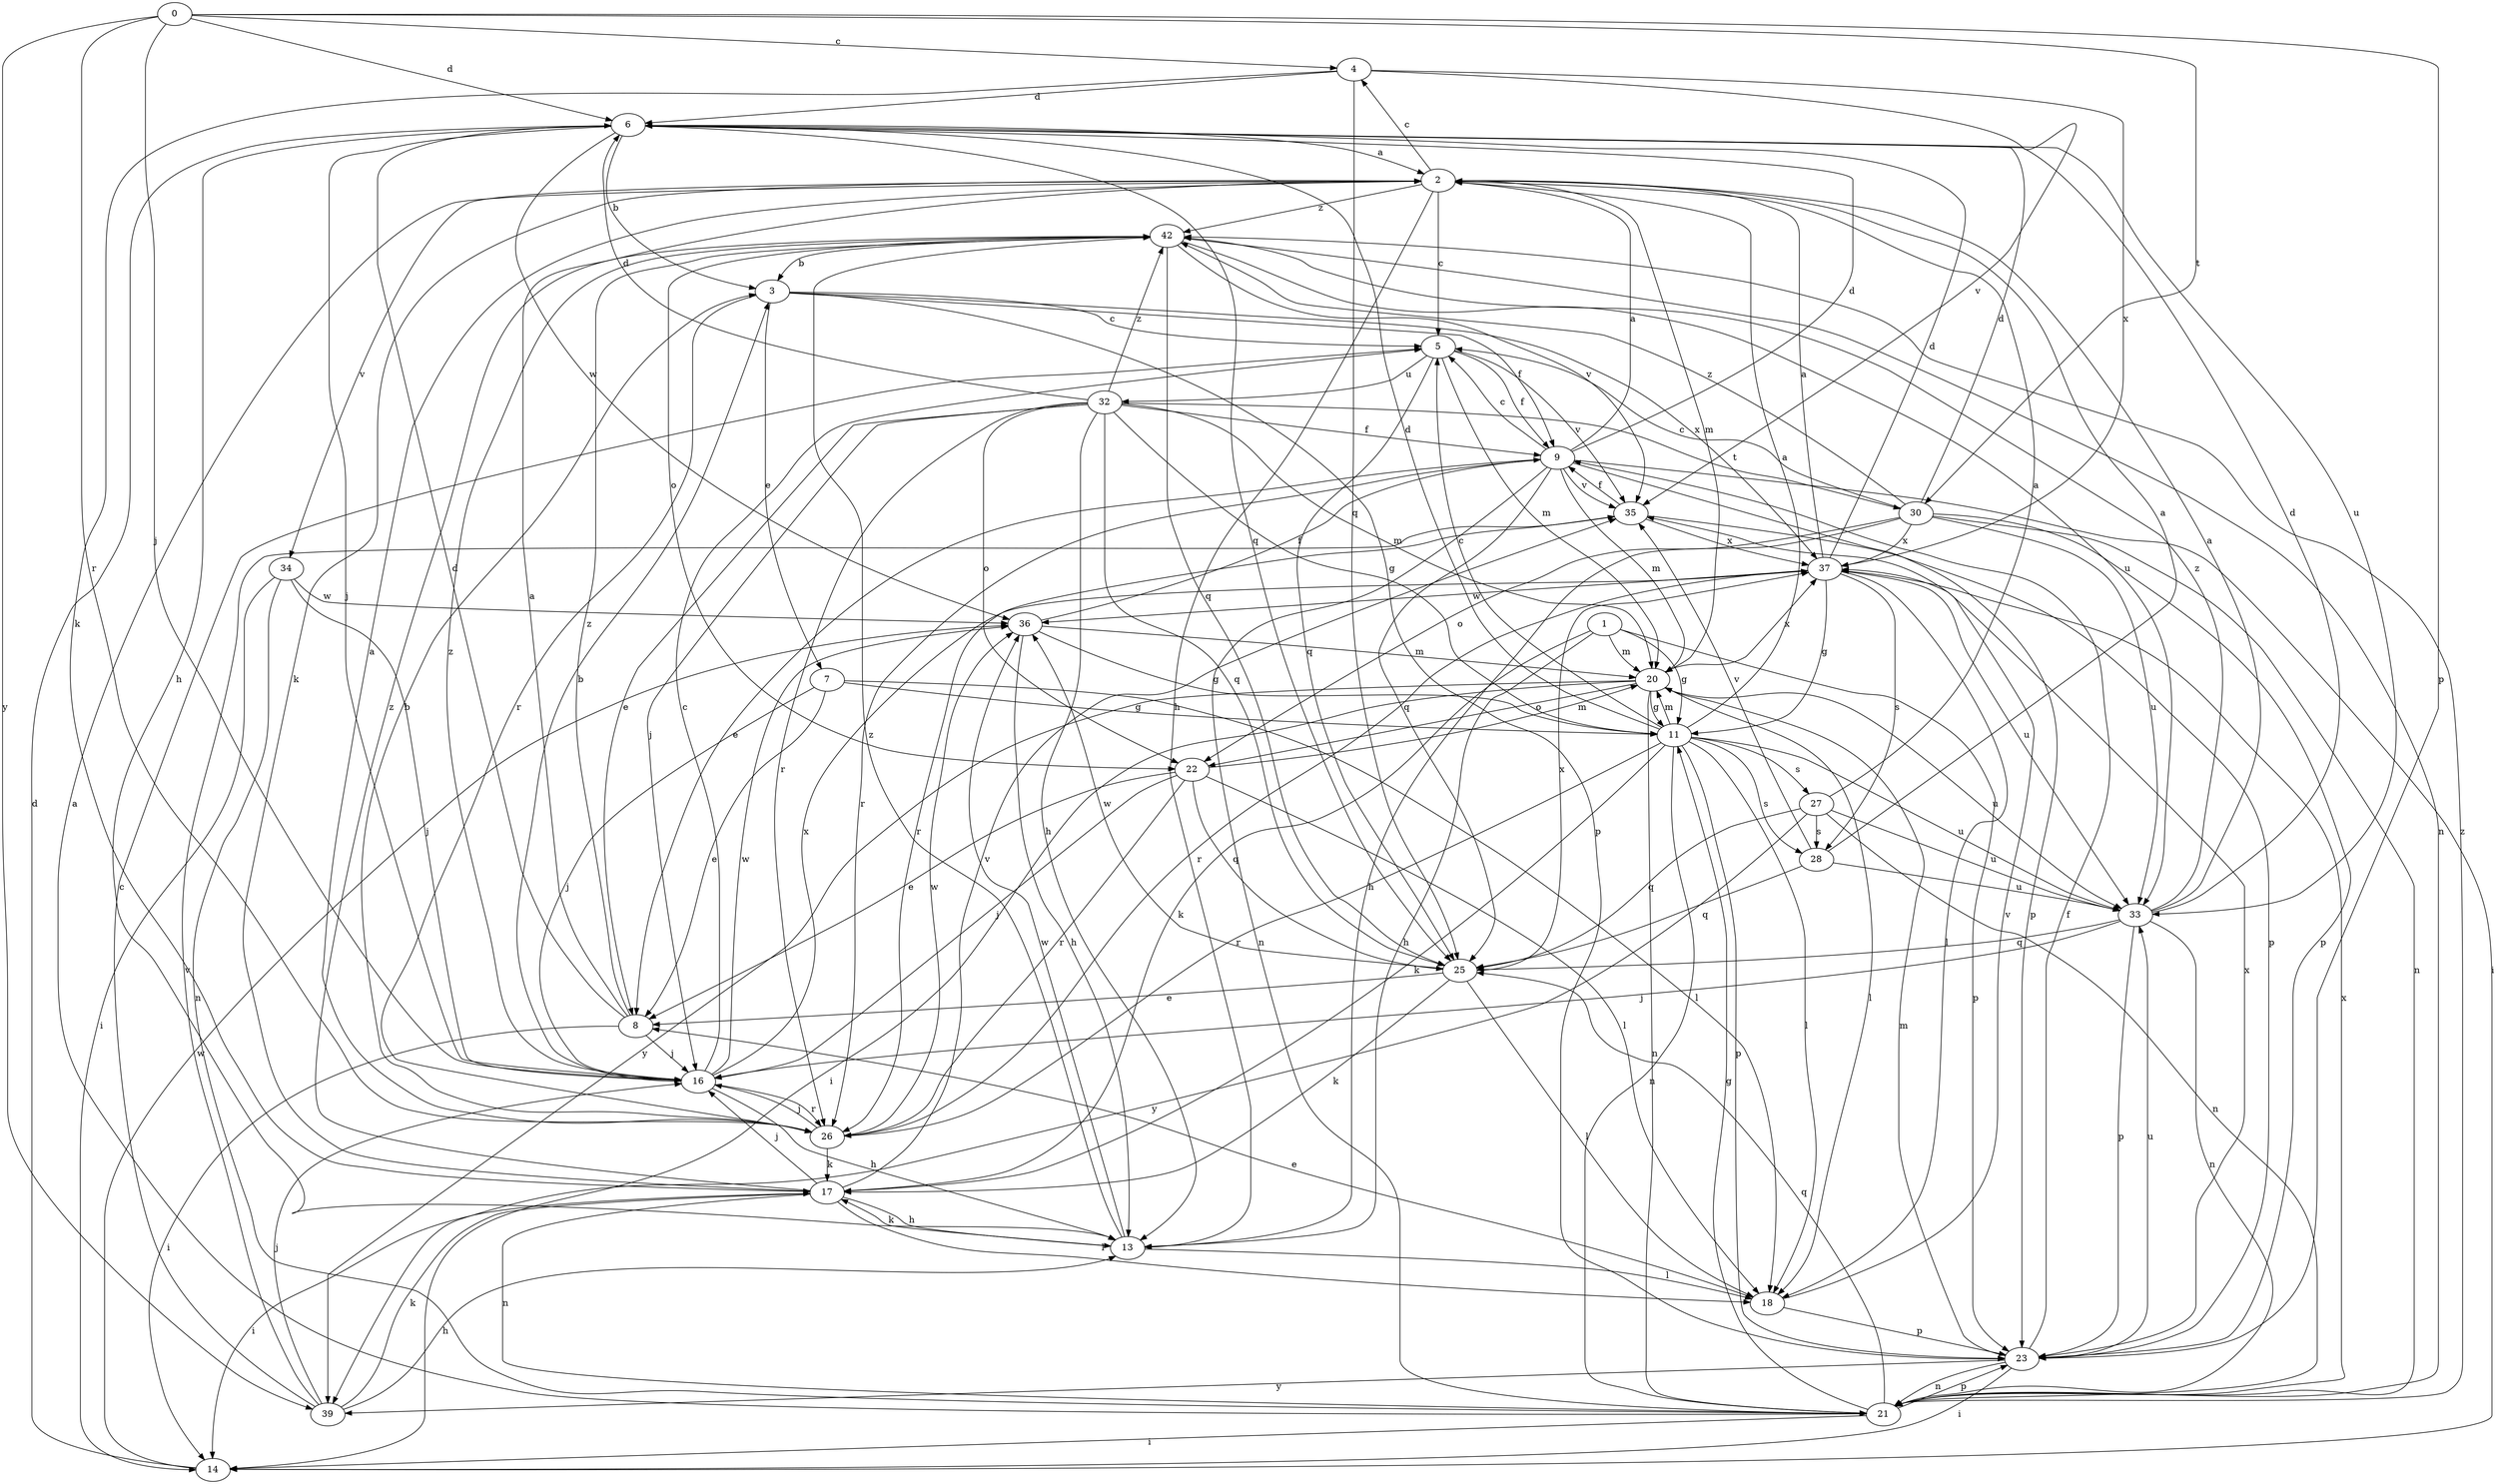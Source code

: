 strict digraph  {
0;
1;
2;
3;
4;
5;
6;
7;
8;
9;
11;
13;
14;
16;
17;
18;
20;
21;
22;
23;
25;
26;
27;
28;
30;
32;
33;
34;
35;
36;
37;
39;
42;
0 -> 4  [label=c];
0 -> 6  [label=d];
0 -> 16  [label=j];
0 -> 23  [label=p];
0 -> 26  [label=r];
0 -> 30  [label=t];
0 -> 39  [label=y];
1 -> 11  [label=g];
1 -> 13  [label=h];
1 -> 17  [label=k];
1 -> 20  [label=m];
1 -> 23  [label=p];
2 -> 4  [label=c];
2 -> 5  [label=c];
2 -> 13  [label=h];
2 -> 17  [label=k];
2 -> 20  [label=m];
2 -> 34  [label=v];
2 -> 42  [label=z];
3 -> 5  [label=c];
3 -> 7  [label=e];
3 -> 9  [label=f];
3 -> 23  [label=p];
3 -> 26  [label=r];
3 -> 37  [label=x];
4 -> 6  [label=d];
4 -> 17  [label=k];
4 -> 25  [label=q];
4 -> 35  [label=v];
4 -> 37  [label=x];
5 -> 9  [label=f];
5 -> 20  [label=m];
5 -> 25  [label=q];
5 -> 32  [label=u];
5 -> 35  [label=v];
6 -> 2  [label=a];
6 -> 3  [label=b];
6 -> 13  [label=h];
6 -> 16  [label=j];
6 -> 25  [label=q];
6 -> 33  [label=u];
6 -> 36  [label=w];
7 -> 8  [label=e];
7 -> 11  [label=g];
7 -> 16  [label=j];
7 -> 18  [label=l];
8 -> 2  [label=a];
8 -> 6  [label=d];
8 -> 14  [label=i];
8 -> 16  [label=j];
8 -> 42  [label=z];
9 -> 2  [label=a];
9 -> 5  [label=c];
9 -> 6  [label=d];
9 -> 8  [label=e];
9 -> 14  [label=i];
9 -> 20  [label=m];
9 -> 21  [label=n];
9 -> 23  [label=p];
9 -> 25  [label=q];
9 -> 26  [label=r];
9 -> 35  [label=v];
11 -> 2  [label=a];
11 -> 5  [label=c];
11 -> 6  [label=d];
11 -> 17  [label=k];
11 -> 18  [label=l];
11 -> 20  [label=m];
11 -> 21  [label=n];
11 -> 23  [label=p];
11 -> 26  [label=r];
11 -> 27  [label=s];
11 -> 28  [label=s];
11 -> 33  [label=u];
13 -> 17  [label=k];
13 -> 18  [label=l];
13 -> 36  [label=w];
13 -> 42  [label=z];
14 -> 6  [label=d];
14 -> 36  [label=w];
16 -> 3  [label=b];
16 -> 5  [label=c];
16 -> 13  [label=h];
16 -> 26  [label=r];
16 -> 36  [label=w];
16 -> 37  [label=x];
16 -> 42  [label=z];
17 -> 13  [label=h];
17 -> 14  [label=i];
17 -> 16  [label=j];
17 -> 18  [label=l];
17 -> 21  [label=n];
17 -> 35  [label=v];
17 -> 42  [label=z];
18 -> 8  [label=e];
18 -> 23  [label=p];
18 -> 35  [label=v];
20 -> 11  [label=g];
20 -> 14  [label=i];
20 -> 18  [label=l];
20 -> 21  [label=n];
20 -> 22  [label=o];
20 -> 33  [label=u];
20 -> 37  [label=x];
20 -> 39  [label=y];
21 -> 2  [label=a];
21 -> 11  [label=g];
21 -> 14  [label=i];
21 -> 23  [label=p];
21 -> 25  [label=q];
21 -> 37  [label=x];
21 -> 42  [label=z];
22 -> 8  [label=e];
22 -> 16  [label=j];
22 -> 18  [label=l];
22 -> 20  [label=m];
22 -> 25  [label=q];
22 -> 26  [label=r];
23 -> 9  [label=f];
23 -> 14  [label=i];
23 -> 20  [label=m];
23 -> 21  [label=n];
23 -> 33  [label=u];
23 -> 37  [label=x];
23 -> 39  [label=y];
25 -> 8  [label=e];
25 -> 17  [label=k];
25 -> 18  [label=l];
25 -> 36  [label=w];
25 -> 37  [label=x];
26 -> 2  [label=a];
26 -> 3  [label=b];
26 -> 16  [label=j];
26 -> 17  [label=k];
26 -> 36  [label=w];
27 -> 2  [label=a];
27 -> 21  [label=n];
27 -> 25  [label=q];
27 -> 28  [label=s];
27 -> 33  [label=u];
27 -> 39  [label=y];
28 -> 2  [label=a];
28 -> 25  [label=q];
28 -> 33  [label=u];
28 -> 35  [label=v];
30 -> 5  [label=c];
30 -> 6  [label=d];
30 -> 13  [label=h];
30 -> 21  [label=n];
30 -> 22  [label=o];
30 -> 23  [label=p];
30 -> 33  [label=u];
30 -> 37  [label=x];
30 -> 42  [label=z];
32 -> 6  [label=d];
32 -> 8  [label=e];
32 -> 9  [label=f];
32 -> 11  [label=g];
32 -> 13  [label=h];
32 -> 16  [label=j];
32 -> 20  [label=m];
32 -> 22  [label=o];
32 -> 25  [label=q];
32 -> 26  [label=r];
32 -> 30  [label=t];
32 -> 42  [label=z];
33 -> 2  [label=a];
33 -> 6  [label=d];
33 -> 16  [label=j];
33 -> 21  [label=n];
33 -> 23  [label=p];
33 -> 25  [label=q];
33 -> 42  [label=z];
34 -> 14  [label=i];
34 -> 16  [label=j];
34 -> 21  [label=n];
34 -> 36  [label=w];
35 -> 9  [label=f];
35 -> 23  [label=p];
35 -> 26  [label=r];
35 -> 37  [label=x];
36 -> 9  [label=f];
36 -> 11  [label=g];
36 -> 13  [label=h];
36 -> 20  [label=m];
37 -> 2  [label=a];
37 -> 6  [label=d];
37 -> 11  [label=g];
37 -> 18  [label=l];
37 -> 26  [label=r];
37 -> 28  [label=s];
37 -> 33  [label=u];
37 -> 36  [label=w];
39 -> 5  [label=c];
39 -> 13  [label=h];
39 -> 16  [label=j];
39 -> 17  [label=k];
39 -> 35  [label=v];
42 -> 3  [label=b];
42 -> 21  [label=n];
42 -> 22  [label=o];
42 -> 25  [label=q];
42 -> 33  [label=u];
42 -> 35  [label=v];
}
